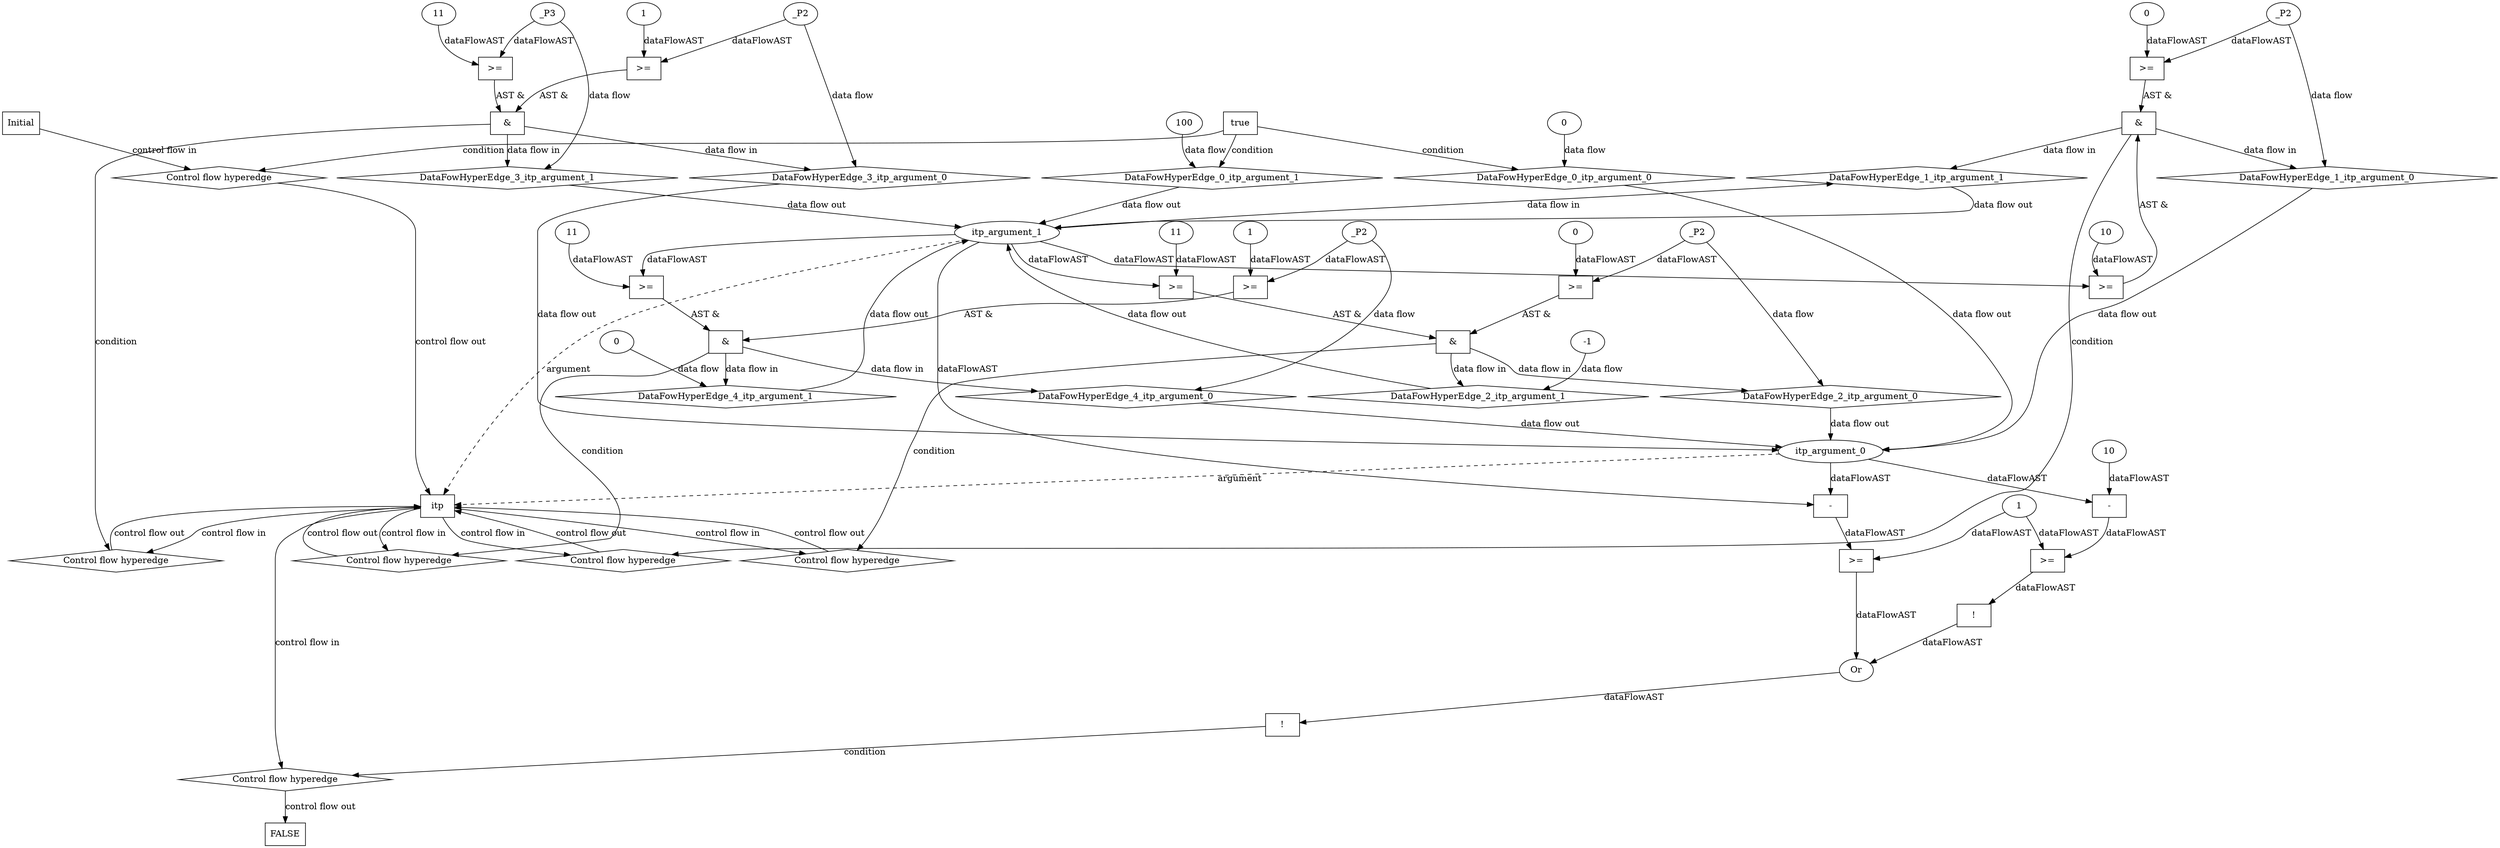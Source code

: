 digraph dag {
"itp" [label="itp" nodeName="itp" class=cfn  shape="rect"];
FALSE [label="FALSE" nodeName=FALSE class=cfn  shape="rect"];
Initial [label="Initial" nodeName=Initial class=cfn  shape="rect"];
ControlFowHyperEdge_0 [label="Control flow hyperedge" nodeName=ControlFowHyperEdge_0 class=controlFlowHyperEdge shape="diamond"];
"Initial" -> ControlFowHyperEdge_0 [label="control flow in"]
ControlFowHyperEdge_0 -> "itp" [label="control flow out"]
ControlFowHyperEdge_1 [label="Control flow hyperedge" nodeName=ControlFowHyperEdge_1 class=controlFlowHyperEdge shape="diamond"];
"itp" -> ControlFowHyperEdge_1 [label="control flow in"]
ControlFowHyperEdge_1 -> "itp" [label="control flow out"]
ControlFowHyperEdge_2 [label="Control flow hyperedge" nodeName=ControlFowHyperEdge_2 class=controlFlowHyperEdge shape="diamond"];
"itp" -> ControlFowHyperEdge_2 [label="control flow in"]
ControlFowHyperEdge_2 -> "itp" [label="control flow out"]
ControlFowHyperEdge_3 [label="Control flow hyperedge" nodeName=ControlFowHyperEdge_3 class=controlFlowHyperEdge shape="diamond"];
"itp" -> ControlFowHyperEdge_3 [label="control flow in"]
ControlFowHyperEdge_3 -> "itp" [label="control flow out"]
ControlFowHyperEdge_4 [label="Control flow hyperedge" nodeName=ControlFowHyperEdge_4 class=controlFlowHyperEdge shape="diamond"];
"itp" -> ControlFowHyperEdge_4 [label="control flow in"]
ControlFowHyperEdge_4 -> "itp" [label="control flow out"]
ControlFowHyperEdge_5 [label="Control flow hyperedge" nodeName=ControlFowHyperEdge_5 class=controlFlowHyperEdge shape="diamond"];
"itp" -> ControlFowHyperEdge_5 [label="control flow in"]
ControlFowHyperEdge_5 -> "FALSE" [label="control flow out"]
"itp_argument_0" [label="itp_argument_0" nodeName=argument0 class=argument  head="itp" shape="oval"];
"itp_argument_0" -> "itp"[label="argument" style="dashed"]
"itp_argument_1" [label="itp_argument_1" nodeName=argument1 class=argument  head="itp" shape="oval"];
"itp_argument_1" -> "itp"[label="argument" style="dashed"]

"true_0" [label="true" nodeName="true_0" class=true shape="rect"];
"true_0" -> "ControlFowHyperEdge_0" [label="condition"];
"xxxitp___Initial_0xxxdataFlow_0_node_0" [label="0" nodeName="xxxitp___Initial_0xxxdataFlow_0_node_0" class=Literal ];

"xxxitp___Initial_0xxxdataFlow_0_node_0" -> "DataFowHyperEdge_0_itp_argument_0" [label="data flow"];
"xxxitp___Initial_0xxxdataFlow1_node_0" [label="100" nodeName="xxxitp___Initial_0xxxdataFlow1_node_0" class=Literal ];

"xxxitp___Initial_0xxxdataFlow1_node_0" -> "DataFowHyperEdge_0_itp_argument_1" [label="data flow"];
"xxxitp___itp_1xxx_and" [label="&" nodeName="xxxitp___itp_1xxx_and" class=Operator shape="rect"];
"xxxitp___itp_1xxxguard_0_node_0" [label=">=" nodeName="xxxitp___itp_1xxxguard_0_node_0" class=Operator  shape="rect"];
"xxxitp___itp_1xxxguard_0_node_1" [label="10" nodeName="xxxitp___itp_1xxxguard_0_node_1" class=Literal ];
"xxxitp___itp_1xxxguard_0_node_1" -> "xxxitp___itp_1xxxguard_0_node_0"[label="dataFlowAST"]
"itp_argument_1" -> "xxxitp___itp_1xxxguard_0_node_0"[label="dataFlowAST"]

"xxxitp___itp_1xxxguard_0_node_0" -> "xxxitp___itp_1xxx_and" [label="AST &"];
"xxxitp___itp_1xxxguard1_node_0" [label=">=" nodeName="xxxitp___itp_1xxxguard1_node_0" class=Operator  shape="rect"];
"xxxitp___itp_1xxxguard1_node_1" [label="0" nodeName="xxxitp___itp_1xxxguard1_node_1" class=Literal ];
"xxxitp___itp_1xxxguard1_node_1" -> "xxxitp___itp_1xxxguard1_node_0"[label="dataFlowAST"]
"xxxitp___itp_1xxxdataFlow_0_node_0" -> "xxxitp___itp_1xxxguard1_node_0"[label="dataFlowAST"]

"xxxitp___itp_1xxxguard1_node_0" -> "xxxitp___itp_1xxx_and" [label="AST &"];
"xxxitp___itp_1xxx_and" -> "ControlFowHyperEdge_1" [label="condition"];
"xxxitp___itp_1xxxdataFlow_0_node_0" [label="_P2" nodeName="xxxitp___itp_1xxxdataFlow_0_node_0" class=Constant ];

"xxxitp___itp_1xxxdataFlow_0_node_0" -> "DataFowHyperEdge_1_itp_argument_0" [label="data flow"];
"xxxitp___itp_2xxx_and" [label="&" nodeName="xxxitp___itp_2xxx_and" class=Operator shape="rect"];
"xxxitp___itp_2xxxguard_0_node_0" [label=">=" nodeName="xxxitp___itp_2xxxguard_0_node_0" class=Operator  shape="rect"];
"xxxitp___itp_2xxxguard_0_node_2" [label="11" nodeName="xxxitp___itp_2xxxguard_0_node_2" class=Literal ];
"itp_argument_1" -> "xxxitp___itp_2xxxguard_0_node_0"[label="dataFlowAST"]
"xxxitp___itp_2xxxguard_0_node_2" -> "xxxitp___itp_2xxxguard_0_node_0"[label="dataFlowAST"]

"xxxitp___itp_2xxxguard_0_node_0" -> "xxxitp___itp_2xxx_and" [label="AST &"];
"xxxitp___itp_2xxxguard1_node_0" [label=">=" nodeName="xxxitp___itp_2xxxguard1_node_0" class=Operator  shape="rect"];
"xxxitp___itp_2xxxguard1_node_1" [label="0" nodeName="xxxitp___itp_2xxxguard1_node_1" class=Literal ];
"xxxitp___itp_2xxxguard1_node_1" -> "xxxitp___itp_2xxxguard1_node_0"[label="dataFlowAST"]
"xxxitp___itp_2xxxdataFlow_0_node_0" -> "xxxitp___itp_2xxxguard1_node_0"[label="dataFlowAST"]

"xxxitp___itp_2xxxguard1_node_0" -> "xxxitp___itp_2xxx_and" [label="AST &"];
"xxxitp___itp_2xxx_and" -> "ControlFowHyperEdge_2" [label="condition"];
"xxxitp___itp_2xxxdataFlow_0_node_0" [label="_P2" nodeName="xxxitp___itp_2xxxdataFlow_0_node_0" class=Constant ];

"xxxitp___itp_2xxxdataFlow_0_node_0" -> "DataFowHyperEdge_2_itp_argument_0" [label="data flow"];
"xxxitp___itp_2xxxdataFlow1_node_0" [label="-1" nodeName="xxxitp___itp_2xxxdataFlow1_node_0" class=Literal ];

"xxxitp___itp_2xxxdataFlow1_node_0" -> "DataFowHyperEdge_2_itp_argument_1" [label="data flow"];
"xxxitp___itp_3xxx_and" [label="&" nodeName="xxxitp___itp_3xxx_and" class=Operator shape="rect"];
"xxxitp___itp_3xxxguard_0_node_0" [label=">=" nodeName="xxxitp___itp_3xxxguard_0_node_0" class=Operator  shape="rect"];
"xxxitp___itp_3xxxguard_0_node_1" [label="11" nodeName="xxxitp___itp_3xxxguard_0_node_1" class=Literal ];
"xxxitp___itp_3xxxguard_0_node_1" -> "xxxitp___itp_3xxxguard_0_node_0"[label="dataFlowAST"]
"xxxitp___itp_3xxxdataFlow1_node_0" -> "xxxitp___itp_3xxxguard_0_node_0"[label="dataFlowAST"]

"xxxitp___itp_3xxxguard_0_node_0" -> "xxxitp___itp_3xxx_and" [label="AST &"];
"xxxitp___itp_3xxxguard1_node_0" [label=">=" nodeName="xxxitp___itp_3xxxguard1_node_0" class=Operator  shape="rect"];
"xxxitp___itp_3xxxguard1_node_2" [label="1" nodeName="xxxitp___itp_3xxxguard1_node_2" class=Literal ];
"xxxitp___itp_3xxxdataFlow_0_node_0" -> "xxxitp___itp_3xxxguard1_node_0"[label="dataFlowAST"]
"xxxitp___itp_3xxxguard1_node_2" -> "xxxitp___itp_3xxxguard1_node_0"[label="dataFlowAST"]

"xxxitp___itp_3xxxguard1_node_0" -> "xxxitp___itp_3xxx_and" [label="AST &"];
"xxxitp___itp_3xxx_and" -> "ControlFowHyperEdge_3" [label="condition"];
"xxxitp___itp_3xxxdataFlow_0_node_0" [label="_P2" nodeName="xxxitp___itp_3xxxdataFlow_0_node_0" class=Constant ];

"xxxitp___itp_3xxxdataFlow_0_node_0" -> "DataFowHyperEdge_3_itp_argument_0" [label="data flow"];
"xxxitp___itp_3xxxdataFlow1_node_0" [label="_P3" nodeName="xxxitp___itp_3xxxdataFlow1_node_0" class=Constant ];

"xxxitp___itp_3xxxdataFlow1_node_0" -> "DataFowHyperEdge_3_itp_argument_1" [label="data flow"];
"xxxitp___itp_4xxx_and" [label="&" nodeName="xxxitp___itp_4xxx_and" class=Operator shape="rect"];
"xxxitp___itp_4xxxguard_0_node_0" [label=">=" nodeName="xxxitp___itp_4xxxguard_0_node_0" class=Operator  shape="rect"];
"xxxitp___itp_4xxxguard_0_node_2" [label="11" nodeName="xxxitp___itp_4xxxguard_0_node_2" class=Literal ];
"itp_argument_1" -> "xxxitp___itp_4xxxguard_0_node_0"[label="dataFlowAST"]
"xxxitp___itp_4xxxguard_0_node_2" -> "xxxitp___itp_4xxxguard_0_node_0"[label="dataFlowAST"]

"xxxitp___itp_4xxxguard_0_node_0" -> "xxxitp___itp_4xxx_and" [label="AST &"];
"xxxitp___itp_4xxxguard1_node_0" [label=">=" nodeName="xxxitp___itp_4xxxguard1_node_0" class=Operator  shape="rect"];
"xxxitp___itp_4xxxguard1_node_2" [label="1" nodeName="xxxitp___itp_4xxxguard1_node_2" class=Literal ];
"xxxitp___itp_4xxxdataFlow_0_node_0" -> "xxxitp___itp_4xxxguard1_node_0"[label="dataFlowAST"]
"xxxitp___itp_4xxxguard1_node_2" -> "xxxitp___itp_4xxxguard1_node_0"[label="dataFlowAST"]

"xxxitp___itp_4xxxguard1_node_0" -> "xxxitp___itp_4xxx_and" [label="AST &"];
"xxxitp___itp_4xxx_and" -> "ControlFowHyperEdge_4" [label="condition"];
"xxxitp___itp_4xxxdataFlow_0_node_0" [label="_P2" nodeName="xxxitp___itp_4xxxdataFlow_0_node_0" class=Constant ];

"xxxitp___itp_4xxxdataFlow_0_node_0" -> "DataFowHyperEdge_4_itp_argument_0" [label="data flow"];
"xxxitp___itp_4xxxdataFlow1_node_0" [label="0" nodeName="xxxitp___itp_4xxxdataFlow1_node_0" class=Literal ];

"xxxitp___itp_4xxxdataFlow1_node_0" -> "DataFowHyperEdge_4_itp_argument_1" [label="data flow"];
"xxxFALSE___itp_5xxxguard_0_node_0" [label="!" nodeName="xxxFALSE___itp_5xxxguard_0_node_0" class=Operator shape="rect"];
"xxxFALSE___itp_5xxxguard_0_node_1" [label="Or" nodeName="xxxFALSE___itp_5xxxguard_0_node_1" class=Operator ];
"xxxFALSE___itp_5xxxguard_0_node_2" [label="!" nodeName="xxxFALSE___itp_5xxxguard_0_node_2" class=Operator shape="rect"];
"xxxFALSE___itp_5xxxguard_0_node_3" [label=">=" nodeName="xxxFALSE___itp_5xxxguard_0_node_3" class=Operator  shape="rect"];
"xxxFALSE___itp_5xxxguard_0_node_4" [label="-" nodeName="xxxFALSE___itp_5xxxguard_0_node_4" class= Operator shape="rect"];
"xxxFALSE___itp_5xxxguard_0_node_6" [label="10" nodeName="xxxFALSE___itp_5xxxguard_0_node_6" class=Literal ];
"xxxFALSE___itp_5xxxguard_0_node_7" [label="1" nodeName="xxxFALSE___itp_5xxxguard_0_node_7" class=Literal ];
"xxxFALSE___itp_5xxxguard_0_node_8" [label=">=" nodeName="xxxFALSE___itp_5xxxguard_0_node_8" class=Operator  shape="rect"];
"xxxFALSE___itp_5xxxguard_0_node_9" [label="-" nodeName="xxxFALSE___itp_5xxxguard_0_node_9" class= Operator shape="rect"];
"xxxFALSE___itp_5xxxguard_0_node_1" -> "xxxFALSE___itp_5xxxguard_0_node_0"[label="dataFlowAST"]
"xxxFALSE___itp_5xxxguard_0_node_2" -> "xxxFALSE___itp_5xxxguard_0_node_1"[label="dataFlowAST"]
"xxxFALSE___itp_5xxxguard_0_node_8" -> "xxxFALSE___itp_5xxxguard_0_node_1"[label="dataFlowAST"]
"xxxFALSE___itp_5xxxguard_0_node_3" -> "xxxFALSE___itp_5xxxguard_0_node_2"[label="dataFlowAST"]
"xxxFALSE___itp_5xxxguard_0_node_4" -> "xxxFALSE___itp_5xxxguard_0_node_3"[label="dataFlowAST"]
"xxxFALSE___itp_5xxxguard_0_node_7" -> "xxxFALSE___itp_5xxxguard_0_node_3"[label="dataFlowAST"]
"itp_argument_0" -> "xxxFALSE___itp_5xxxguard_0_node_4"[label="dataFlowAST"]
"xxxFALSE___itp_5xxxguard_0_node_6" -> "xxxFALSE___itp_5xxxguard_0_node_4"[label="dataFlowAST"]
"xxxFALSE___itp_5xxxguard_0_node_9" -> "xxxFALSE___itp_5xxxguard_0_node_8"[label="dataFlowAST"]
"xxxFALSE___itp_5xxxguard_0_node_7" -> "xxxFALSE___itp_5xxxguard_0_node_8"[label="dataFlowAST"]
"itp_argument_0" -> "xxxFALSE___itp_5xxxguard_0_node_9"[label="dataFlowAST"]
"itp_argument_1" -> "xxxFALSE___itp_5xxxguard_0_node_9"[label="dataFlowAST"]

"xxxFALSE___itp_5xxxguard_0_node_0" -> "ControlFowHyperEdge_5" [label="condition"];
"DataFowHyperEdge_0_itp_argument_0" [label="DataFowHyperEdge_0_itp_argument_0" nodeName="DataFowHyperEdge_0_itp_argument_0" class=DataFlowHyperedge shape="diamond"];
"DataFowHyperEdge_0_itp_argument_0" -> "itp_argument_0"[label="data flow out"]
"true_0" -> "DataFowHyperEdge_0_itp_argument_0" [label="condition"];
"DataFowHyperEdge_0_itp_argument_1" [label="DataFowHyperEdge_0_itp_argument_1" nodeName="DataFowHyperEdge_0_itp_argument_1" class=DataFlowHyperedge shape="diamond"];
"DataFowHyperEdge_0_itp_argument_1" -> "itp_argument_1"[label="data flow out"]
"true_0" -> "DataFowHyperEdge_0_itp_argument_1" [label="condition"];
"DataFowHyperEdge_1_itp_argument_0" [label="DataFowHyperEdge_1_itp_argument_0" nodeName="DataFowHyperEdge_1_itp_argument_0" class=DataFlowHyperedge shape="diamond"];
"DataFowHyperEdge_1_itp_argument_0" -> "itp_argument_0"[label="data flow out"]
"xxxitp___itp_1xxx_and" -> "DataFowHyperEdge_1_itp_argument_0"[label="data flow in"]
"DataFowHyperEdge_1_itp_argument_1" [label="DataFowHyperEdge_1_itp_argument_1" nodeName="DataFowHyperEdge_1_itp_argument_1" class=DataFlowHyperedge shape="diamond"];
"DataFowHyperEdge_1_itp_argument_1" -> "itp_argument_1"[label="data flow out"]
"xxxitp___itp_1xxx_and" -> "DataFowHyperEdge_1_itp_argument_1"[label="data flow in"]
"DataFowHyperEdge_2_itp_argument_0" [label="DataFowHyperEdge_2_itp_argument_0" nodeName="DataFowHyperEdge_2_itp_argument_0" class=DataFlowHyperedge shape="diamond"];
"DataFowHyperEdge_2_itp_argument_0" -> "itp_argument_0"[label="data flow out"]
"xxxitp___itp_2xxx_and" -> "DataFowHyperEdge_2_itp_argument_0"[label="data flow in"]
"DataFowHyperEdge_2_itp_argument_1" [label="DataFowHyperEdge_2_itp_argument_1" nodeName="DataFowHyperEdge_2_itp_argument_1" class=DataFlowHyperedge shape="diamond"];
"DataFowHyperEdge_2_itp_argument_1" -> "itp_argument_1"[label="data flow out"]
"xxxitp___itp_2xxx_and" -> "DataFowHyperEdge_2_itp_argument_1"[label="data flow in"]
"DataFowHyperEdge_3_itp_argument_0" [label="DataFowHyperEdge_3_itp_argument_0" nodeName="DataFowHyperEdge_3_itp_argument_0" class=DataFlowHyperedge shape="diamond"];
"DataFowHyperEdge_3_itp_argument_0" -> "itp_argument_0"[label="data flow out"]
"xxxitp___itp_3xxx_and" -> "DataFowHyperEdge_3_itp_argument_0"[label="data flow in"]
"DataFowHyperEdge_3_itp_argument_1" [label="DataFowHyperEdge_3_itp_argument_1" nodeName="DataFowHyperEdge_3_itp_argument_1" class=DataFlowHyperedge shape="diamond"];
"DataFowHyperEdge_3_itp_argument_1" -> "itp_argument_1"[label="data flow out"]
"xxxitp___itp_3xxx_and" -> "DataFowHyperEdge_3_itp_argument_1"[label="data flow in"]
"DataFowHyperEdge_4_itp_argument_0" [label="DataFowHyperEdge_4_itp_argument_0" nodeName="DataFowHyperEdge_4_itp_argument_0" class=DataFlowHyperedge shape="diamond"];
"DataFowHyperEdge_4_itp_argument_0" -> "itp_argument_0"[label="data flow out"]
"xxxitp___itp_4xxx_and" -> "DataFowHyperEdge_4_itp_argument_0"[label="data flow in"]
"DataFowHyperEdge_4_itp_argument_1" [label="DataFowHyperEdge_4_itp_argument_1" nodeName="DataFowHyperEdge_4_itp_argument_1" class=DataFlowHyperedge shape="diamond"];
"DataFowHyperEdge_4_itp_argument_1" -> "itp_argument_1"[label="data flow out"]
"xxxitp___itp_4xxx_and" -> "DataFowHyperEdge_4_itp_argument_1"[label="data flow in"]
"itp_argument_1" -> "DataFowHyperEdge_1_itp_argument_1"[label="data flow in"]




}
